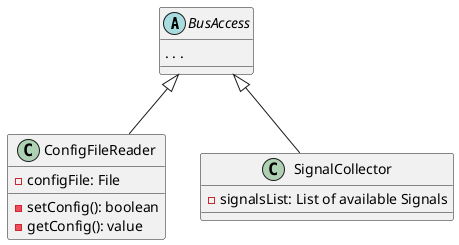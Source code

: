@startuml

abstract class BusAccess{
. . . 
}


class ConfigFileReader extends BusAccess{
	-configFile: File
	-setConfig(): boolean
	-getConfig(): value
} 

class SignalCollector extends BusAccess{
	-signalsList: List of available Signals
}


@enduml
